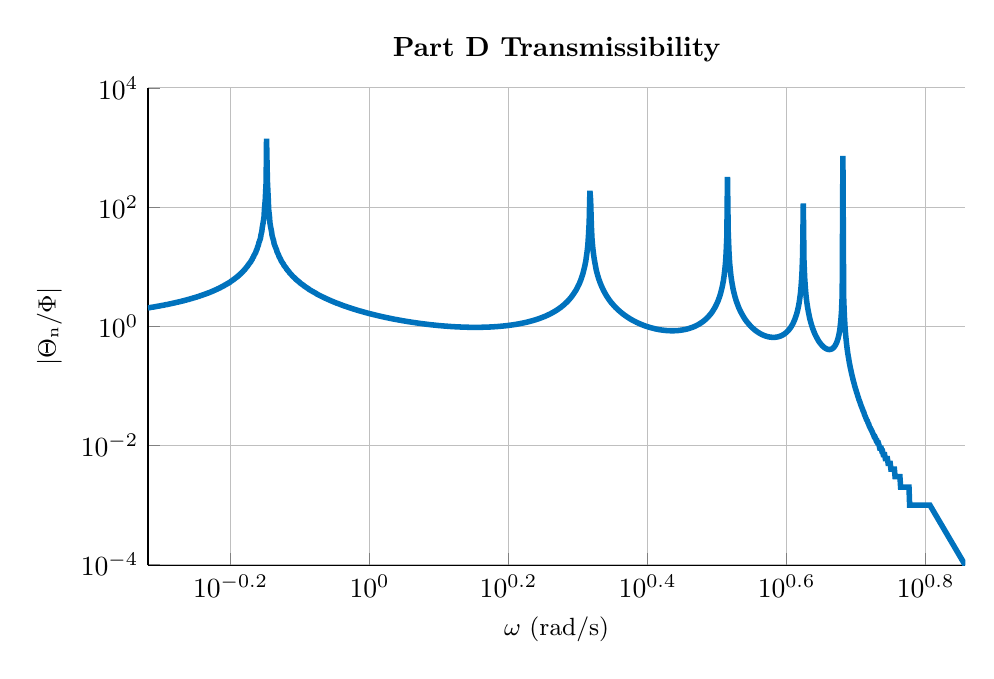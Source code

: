 % This file was created by matlab2tikz.
%
\definecolor{mycolor1}{rgb}{0.0,0.447,0.741}%
%
\begin{tikzpicture}

\begin{axis}[%
width=0.856\textwidth,
height=0.5\textwidth,
at={(0\textwidth,0\textwidth)},
scale only axis,
xmode=log,
xmin=0.48,
xmax=7.195,
xminorticks=true,
xlabel style={font=\color{white!15!black}},
xlabel={$\omega\text{ (rad/s)}$},
ymode=log,
ymin=9.754e-05,
ymax=10000,
yminorticks=true,
ylabel style={font=\color{white!15!black}},
ylabel={$\text{$|$}\Theta{}_\text{n}\text{/}\Phi\text{$|$}$},
axis background/.style={fill=white},
title style={font=\bfseries},
title={Part D Transmissibility},
axis x line*=bottom,
axis y line*=left,
xmajorgrids,
xminorgrids,
ymajorgrids,
yminorgrids,
ylabel style={font=\small},
xlabel style={font=\small}
]
\addplot [color=mycolor1, line width=2.0pt, forget plot]
  table[row sep=crcr]{%
0.48	2.028\\
0.481	2.037\\
0.482	2.045\\
0.483	2.054\\
0.484	2.064\\
0.485	2.073\\
0.486	2.082\\
0.488	2.092\\
0.489	2.101\\
0.49	2.111\\
0.491	2.121\\
0.492	2.131\\
0.493	2.141\\
0.494	2.151\\
0.495	2.162\\
0.497	2.172\\
0.498	2.183\\
0.499	2.194\\
0.5	2.205\\
0.501	2.216\\
0.502	2.227\\
0.504	2.239\\
0.505	2.25\\
0.506	2.262\\
0.507	2.274\\
0.508	2.286\\
0.509	2.298\\
0.511	2.311\\
0.512	2.323\\
0.513	2.336\\
0.514	2.349\\
0.515	2.362\\
0.516	2.376\\
0.518	2.389\\
0.519	2.403\\
0.52	2.417\\
0.521	2.431\\
0.522	2.446\\
0.524	2.46\\
0.525	2.475\\
0.526	2.491\\
0.527	2.506\\
0.528	2.522\\
0.53	2.537\\
0.531	2.554\\
0.532	2.57\\
0.533	2.587\\
0.535	2.604\\
0.536	2.621\\
0.537	2.638\\
0.538	2.656\\
0.54	2.674\\
0.541	2.693\\
0.542	2.712\\
0.543	2.731\\
0.545	2.75\\
0.546	2.77\\
0.547	2.79\\
0.548	2.811\\
0.55	2.831\\
0.551	2.853\\
0.552	2.874\\
0.553	2.896\\
0.555	2.919\\
0.556	2.942\\
0.557	2.965\\
0.558	2.989\\
0.56	3.013\\
0.561	3.038\\
0.562	3.063\\
0.564	3.089\\
0.565	3.116\\
0.566	3.142\\
0.568	3.17\\
0.569	3.198\\
0.57	3.226\\
0.571	3.256\\
0.573	3.285\\
0.574	3.316\\
0.575	3.347\\
0.577	3.379\\
0.578	3.411\\
0.579	3.445\\
0.581	3.479\\
0.582	3.514\\
0.583	3.55\\
0.585	3.586\\
0.586	3.624\\
0.588	3.662\\
0.589	3.701\\
0.59	3.742\\
0.592	3.783\\
0.593	3.825\\
0.594	3.869\\
0.596	3.913\\
0.597	3.959\\
0.598	4.006\\
0.6	4.055\\
0.601	4.104\\
0.603	4.155\\
0.604	4.208\\
0.605	4.262\\
0.607	4.318\\
0.608	4.375\\
0.61	4.434\\
0.611	4.495\\
0.612	4.557\\
0.614	4.622\\
0.615	4.689\\
0.617	4.758\\
0.618	4.829\\
0.619	4.903\\
0.621	4.979\\
0.622	5.058\\
0.624	5.139\\
0.625	5.224\\
0.627	5.311\\
0.628	5.402\\
0.63	5.496\\
0.631	5.594\\
0.632	5.696\\
0.634	5.802\\
0.635	5.912\\
0.637	6.027\\
0.638	6.147\\
0.64	6.272\\
0.641	6.403\\
0.643	6.539\\
0.644	6.682\\
0.646	6.832\\
0.647	6.989\\
0.649	7.154\\
0.65	7.327\\
0.652	7.51\\
0.653	7.703\\
0.655	7.906\\
0.656	8.121\\
0.658	8.348\\
0.659	8.59\\
0.661	8.846\\
0.662	9.119\\
0.664	9.411\\
0.665	9.722\\
0.667	10.056\\
0.668	10.414\\
0.67	10.801\\
0.671	11.218\\
0.673	11.669\\
0.675	12.16\\
0.676	12.696\\
0.678	13.283\\
0.679	13.929\\
0.681	14.642\\
0.682	15.435\\
0.684	16.321\\
0.686	17.317\\
0.687	18.447\\
0.689	19.737\\
0.69	21.226\\
0.692	22.963\\
0.693	25.015\\
0.695	27.476\\
0.697	30.483\\
0.698	34.24\\
0.7	39.067\\
0.701	45.496\\
0.703	54.483\\
0.705	67.93\\
0.706	90.247\\
0.708	134.465\\
0.71	262.762\\
0.711	1400.305\\
0.713	271.316\\
0.715	136.202\\
0.716	90.658\\
0.718	67.872\\
0.719	54.207\\
0.721	45.101\\
0.723	38.601\\
0.724	33.728\\
0.726	29.939\\
0.728	26.909\\
0.729	24.43\\
0.731	22.366\\
0.733	20.619\\
0.735	19.122\\
0.736	17.825\\
0.738	16.691\\
0.74	15.69\\
0.741	14.8\\
0.743	14.005\\
0.745	13.289\\
0.746	12.641\\
0.748	12.052\\
0.75	11.515\\
0.752	11.022\\
0.753	10.569\\
0.755	10.151\\
0.757	9.764\\
0.759	9.405\\
0.76	9.07\\
0.762	8.758\\
0.764	8.466\\
0.766	8.192\\
0.767	7.935\\
0.769	7.694\\
0.771	7.466\\
0.773	7.25\\
0.774	7.047\\
0.776	6.854\\
0.778	6.671\\
0.78	6.497\\
0.782	6.332\\
0.783	6.175\\
0.785	6.025\\
0.787	5.882\\
0.789	5.745\\
0.791	5.615\\
0.793	5.49\\
0.794	5.37\\
0.796	5.255\\
0.798	5.144\\
0.8	5.039\\
0.802	4.937\\
0.804	4.839\\
0.805	4.745\\
0.807	4.654\\
0.809	4.566\\
0.811	4.482\\
0.813	4.4\\
0.815	4.321\\
0.817	4.245\\
0.818	4.172\\
0.82	4.101\\
0.822	4.032\\
0.824	3.965\\
0.826	3.901\\
0.828	3.838\\
0.83	3.777\\
0.832	3.718\\
0.834	3.661\\
0.836	3.606\\
0.838	3.552\\
0.839	3.499\\
0.841	3.449\\
0.843	3.399\\
0.845	3.351\\
0.847	3.304\\
0.849	3.258\\
0.851	3.214\\
0.853	3.17\\
0.855	3.128\\
0.857	3.087\\
0.859	3.047\\
0.861	3.008\\
0.863	2.97\\
0.865	2.932\\
0.867	2.896\\
0.869	2.861\\
0.871	2.826\\
0.873	2.792\\
0.875	2.759\\
0.877	2.727\\
0.879	2.695\\
0.881	2.664\\
0.883	2.634\\
0.885	2.604\\
0.887	2.575\\
0.889	2.547\\
0.891	2.519\\
0.893	2.492\\
0.895	2.466\\
0.897	2.439\\
0.9	2.414\\
0.902	2.389\\
0.904	2.364\\
0.906	2.34\\
0.908	2.317\\
0.91	2.294\\
0.912	2.271\\
0.914	2.249\\
0.916	2.227\\
0.918	2.206\\
0.92	2.185\\
0.923	2.164\\
0.925	2.144\\
0.927	2.124\\
0.929	2.105\\
0.931	2.086\\
0.933	2.067\\
0.935	2.049\\
0.938	2.031\\
0.94	2.013\\
0.942	1.995\\
0.944	1.978\\
0.946	1.961\\
0.948	1.945\\
0.951	1.928\\
0.953	1.912\\
0.955	1.897\\
0.957	1.881\\
0.959	1.866\\
0.962	1.851\\
0.964	1.836\\
0.966	1.822\\
0.968	1.807\\
0.971	1.793\\
0.973	1.78\\
0.975	1.766\\
0.977	1.753\\
0.98	1.739\\
0.982	1.727\\
0.984	1.714\\
0.986	1.701\\
0.989	1.689\\
0.991	1.677\\
0.993	1.665\\
0.995	1.653\\
0.998	1.641\\
1.0	1.63\\
1.002	1.619\\
1.005	1.607\\
1.007	1.597\\
1.009	1.586\\
1.012	1.575\\
1.014	1.565\\
1.016	1.554\\
1.019	1.544\\
1.021	1.534\\
1.023	1.524\\
1.026	1.515\\
1.028	1.505\\
1.03	1.496\\
1.033	1.486\\
1.035	1.477\\
1.038	1.468\\
1.04	1.459\\
1.042	1.45\\
1.045	1.442\\
1.047	1.433\\
1.05	1.425\\
1.052	1.416\\
1.054	1.408\\
1.057	1.4\\
1.059	1.392\\
1.062	1.384\\
1.064	1.377\\
1.067	1.369\\
1.069	1.361\\
1.072	1.354\\
1.074	1.347\\
1.076	1.339\\
1.079	1.332\\
1.081	1.325\\
1.084	1.318\\
1.086	1.312\\
1.089	1.305\\
1.091	1.298\\
1.094	1.292\\
1.097	1.285\\
1.099	1.279\\
1.102	1.272\\
1.104	1.266\\
1.107	1.26\\
1.109	1.254\\
1.112	1.248\\
1.114	1.242\\
1.117	1.236\\
1.119	1.231\\
1.122	1.225\\
1.125	1.22\\
1.127	1.214\\
1.13	1.209\\
1.132	1.203\\
1.135	1.198\\
1.138	1.193\\
1.14	1.188\\
1.143	1.183\\
1.146	1.178\\
1.148	1.173\\
1.151	1.168\\
1.153	1.163\\
1.156	1.159\\
1.159	1.154\\
1.161	1.149\\
1.164	1.145\\
1.167	1.14\\
1.17	1.136\\
1.172	1.132\\
1.175	1.128\\
1.178	1.123\\
1.18	1.119\\
1.183	1.115\\
1.186	1.111\\
1.189	1.107\\
1.191	1.103\\
1.194	1.1\\
1.197	1.096\\
1.2	1.092\\
1.202	1.088\\
1.205	1.085\\
1.208	1.081\\
1.211	1.078\\
1.213	1.074\\
1.216	1.071\\
1.219	1.068\\
1.222	1.064\\
1.225	1.061\\
1.227	1.058\\
1.23	1.055\\
1.233	1.052\\
1.236	1.049\\
1.239	1.046\\
1.242	1.043\\
1.245	1.04\\
1.247	1.037\\
1.25	1.035\\
1.253	1.032\\
1.256	1.029\\
1.259	1.027\\
1.262	1.024\\
1.265	1.022\\
1.268	1.019\\
1.271	1.017\\
1.274	1.015\\
1.276	1.012\\
1.279	1.01\\
1.282	1.008\\
1.285	1.006\\
1.288	1.004\\
1.291	1.002\\
1.294	1.0\\
1.297	0.998\\
1.3	0.996\\
1.303	0.994\\
1.306	0.992\\
1.309	0.99\\
1.312	0.989\\
1.315	0.987\\
1.318	0.985\\
1.321	0.984\\
1.324	0.982\\
1.327	0.981\\
1.33	0.979\\
1.334	0.978\\
1.337	0.977\\
1.34	0.975\\
1.343	0.974\\
1.346	0.973\\
1.349	0.972\\
1.352	0.971\\
1.355	0.97\\
1.358	0.969\\
1.361	0.968\\
1.365	0.967\\
1.368	0.966\\
1.371	0.965\\
1.374	0.964\\
1.377	0.964\\
1.38	0.963\\
1.384	0.962\\
1.387	0.962\\
1.39	0.961\\
1.393	0.961\\
1.396	0.96\\
1.4	0.96\\
1.403	0.96\\
1.406	0.96\\
1.409	0.959\\
1.413	0.959\\
1.416	0.959\\
1.419	0.959\\
1.422	0.959\\
1.426	0.959\\
1.429	0.959\\
1.432	0.959\\
1.436	0.96\\
1.439	0.96\\
1.442	0.96\\
1.445	0.961\\
1.449	0.961\\
1.452	0.962\\
1.455	0.962\\
1.459	0.963\\
1.462	0.963\\
1.466	0.964\\
1.469	0.965\\
1.472	0.966\\
1.476	0.967\\
1.479	0.968\\
1.483	0.969\\
1.486	0.97\\
1.489	0.971\\
1.493	0.972\\
1.496	0.974\\
1.5	0.975\\
1.503	0.977\\
1.507	0.978\\
1.51	0.98\\
1.514	0.982\\
1.517	0.983\\
1.521	0.985\\
1.524	0.987\\
1.528	0.989\\
1.531	0.991\\
1.535	0.993\\
1.538	0.995\\
1.542	0.998\\
1.545	1.0\\
1.549	1.003\\
1.552	1.005\\
1.556	1.008\\
1.56	1.011\\
1.563	1.013\\
1.567	1.016\\
1.57	1.019\\
1.574	1.023\\
1.578	1.026\\
1.581	1.029\\
1.585	1.033\\
1.589	1.036\\
1.592	1.04\\
1.596	1.044\\
1.6	1.048\\
1.603	1.052\\
1.607	1.056\\
1.611	1.06\\
1.614	1.064\\
1.618	1.069\\
1.622	1.073\\
1.626	1.078\\
1.629	1.083\\
1.633	1.088\\
1.637	1.093\\
1.641	1.099\\
1.644	1.104\\
1.648	1.11\\
1.652	1.116\\
1.656	1.122\\
1.66	1.128\\
1.663	1.134\\
1.667	1.141\\
1.671	1.148\\
1.675	1.155\\
1.679	1.162\\
1.683	1.169\\
1.687	1.177\\
1.69	1.184\\
1.694	1.192\\
1.698	1.201\\
1.702	1.209\\
1.706	1.218\\
1.71	1.227\\
1.714	1.236\\
1.718	1.246\\
1.722	1.255\\
1.726	1.266\\
1.73	1.276\\
1.734	1.287\\
1.738	1.298\\
1.742	1.309\\
1.746	1.321\\
1.75	1.333\\
1.754	1.346\\
1.758	1.359\\
1.762	1.372\\
1.766	1.386\\
1.77	1.4\\
1.774	1.415\\
1.778	1.43\\
1.782	1.446\\
1.787	1.462\\
1.791	1.479\\
1.795	1.497\\
1.799	1.515\\
1.803	1.533\\
1.807	1.553\\
1.811	1.573\\
1.816	1.594\\
1.82	1.615\\
1.824	1.638\\
1.828	1.661\\
1.832	1.686\\
1.837	1.711\\
1.841	1.737\\
1.845	1.765\\
1.849	1.793\\
1.854	1.823\\
1.858	1.854\\
1.862	1.887\\
1.866	1.921\\
1.871	1.957\\
1.875	1.994\\
1.879	2.033\\
1.884	2.074\\
1.888	2.117\\
1.892	2.162\\
1.897	2.21\\
1.901	2.26\\
1.906	2.313\\
1.91	2.369\\
1.914	2.428\\
1.919	2.491\\
1.923	2.558\\
1.928	2.629\\
1.932	2.705\\
1.936	2.785\\
1.941	2.871\\
1.945	2.964\\
1.95	3.063\\
1.954	3.17\\
1.959	3.286\\
1.963	3.411\\
1.968	3.547\\
1.972	3.695\\
1.977	3.857\\
1.982	4.036\\
1.986	4.232\\
1.991	4.451\\
1.995	4.695\\
2.0	4.968\\
2.005	5.278\\
2.009	5.63\\
2.014	6.036\\
2.018	6.507\\
2.023	7.061\\
2.028	7.721\\
2.032	8.523\\
2.037	9.515\\
2.042	10.776\\
2.047	12.431\\
2.051	14.698\\
2.056	17.995\\
2.061	23.225\\
2.065	32.795\\
2.07	55.905\\
2.075	187.907\\
2.08	130.658\\
2.085	49.126\\
2.089	30.163\\
2.094	21.738\\
2.099	16.979\\
2.104	13.921\\
2.109	11.791\\
2.114	10.222\\
2.118	9.019\\
2.123	8.067\\
2.128	7.295\\
2.133	6.656\\
2.138	6.119\\
2.143	5.662\\
2.148	5.267\\
2.153	4.923\\
2.158	4.621\\
2.163	4.354\\
2.168	4.115\\
2.173	3.901\\
2.178	3.708\\
2.183	3.533\\
2.188	3.374\\
2.193	3.228\\
2.198	3.094\\
2.203	2.971\\
2.208	2.857\\
2.213	2.752\\
2.218	2.654\\
2.223	2.563\\
2.228	2.478\\
2.234	2.399\\
2.239	2.325\\
2.244	2.255\\
2.249	2.189\\
2.254	2.127\\
2.259	2.069\\
2.265	2.013\\
2.27	1.961\\
2.275	1.912\\
2.28	1.865\\
2.286	1.82\\
2.291	1.778\\
2.296	1.738\\
2.302	1.699\\
2.307	1.663\\
2.312	1.628\\
2.317	1.594\\
2.323	1.562\\
2.328	1.532\\
2.334	1.503\\
2.339	1.475\\
2.344	1.448\\
2.35	1.422\\
2.355	1.398\\
2.361	1.374\\
2.366	1.351\\
2.371	1.329\\
2.377	1.308\\
2.382	1.288\\
2.388	1.269\\
2.393	1.25\\
2.399	1.232\\
2.404	1.215\\
2.41	1.198\\
2.416	1.182\\
2.421	1.166\\
2.427	1.151\\
2.432	1.137\\
2.438	1.123\\
2.443	1.11\\
2.449	1.097\\
2.455	1.084\\
2.46	1.072\\
2.466	1.061\\
2.472	1.049\\
2.477	1.038\\
2.483	1.028\\
2.489	1.018\\
2.495	1.008\\
2.5	0.999\\
2.506	0.99\\
2.512	0.981\\
2.518	0.973\\
2.524	0.965\\
2.529	0.957\\
2.535	0.95\\
2.541	0.943\\
2.547	0.936\\
2.553	0.929\\
2.559	0.923\\
2.565	0.917\\
2.57	0.911\\
2.576	0.905\\
2.582	0.9\\
2.588	0.895\\
2.594	0.89\\
2.6	0.885\\
2.606	0.881\\
2.612	0.877\\
2.618	0.873\\
2.624	0.869\\
2.63	0.866\\
2.636	0.862\\
2.642	0.859\\
2.649	0.857\\
2.655	0.854\\
2.661	0.852\\
2.667	0.849\\
2.673	0.848\\
2.679	0.846\\
2.685	0.844\\
2.692	0.843\\
2.698	0.842\\
2.704	0.841\\
2.71	0.84\\
2.717	0.84\\
2.723	0.84\\
2.729	0.84\\
2.735	0.84\\
2.742	0.84\\
2.748	0.841\\
2.754	0.842\\
2.761	0.843\\
2.767	0.845\\
2.773	0.846\\
2.78	0.848\\
2.786	0.85\\
2.793	0.853\\
2.799	0.856\\
2.806	0.859\\
2.812	0.862\\
2.818	0.866\\
2.825	0.87\\
2.831	0.874\\
2.838	0.878\\
2.845	0.883\\
2.851	0.889\\
2.858	0.894\\
2.864	0.9\\
2.871	0.907\\
2.877	0.914\\
2.884	0.921\\
2.891	0.929\\
2.897	0.937\\
2.904	0.946\\
2.911	0.955\\
2.918	0.965\\
2.924	0.975\\
2.931	0.986\\
2.938	0.998\\
2.945	1.01\\
2.951	1.023\\
2.958	1.037\\
2.965	1.052\\
2.972	1.068\\
2.979	1.084\\
2.985	1.102\\
2.992	1.121\\
2.999	1.141\\
3.006	1.162\\
3.013	1.184\\
3.02	1.208\\
3.027	1.234\\
3.034	1.262\\
3.041	1.291\\
3.048	1.322\\
3.055	1.356\\
3.062	1.393\\
3.069	1.432\\
3.076	1.474\\
3.083	1.52\\
3.09	1.569\\
3.098	1.623\\
3.105	1.682\\
3.112	1.747\\
3.119	1.818\\
3.126	1.897\\
3.133	1.983\\
3.141	2.08\\
3.148	2.189\\
3.155	2.311\\
3.162	2.45\\
3.17	2.609\\
3.177	2.793\\
3.184	3.008\\
3.192	3.261\\
3.199	3.566\\
3.206	3.938\\
3.214	4.403\\
3.221	4.999\\
3.229	5.792\\
3.236	6.897\\
3.243	8.543\\
3.251	11.253\\
3.258	16.548\\
3.266	31.484\\
3.273	320.018\\
3.281	37.965\\
3.289	17.967\\
3.296	11.739\\
3.304	8.703\\
3.311	6.907\\
3.319	5.72\\
3.327	4.878\\
3.334	4.249\\
3.342	3.762\\
3.35	3.375\\
3.357	3.058\\
3.365	2.796\\
3.373	2.574\\
3.381	2.385\\
3.389	2.222\\
3.396	2.079\\
3.404	1.954\\
3.412	1.843\\
3.42	1.744\\
3.428	1.656\\
3.436	1.576\\
3.444	1.503\\
3.452	1.438\\
3.459	1.378\\
3.467	1.323\\
3.475	1.273\\
3.483	1.226\\
3.491	1.183\\
3.5	1.144\\
3.508	1.107\\
3.516	1.073\\
3.524	1.042\\
3.532	1.012\\
3.54	0.985\\
3.548	0.959\\
3.556	0.935\\
3.565	0.912\\
3.573	0.891\\
3.581	0.872\\
3.589	0.853\\
3.598	0.836\\
3.606	0.82\\
3.614	0.804\\
3.623	0.79\\
3.631	0.777\\
3.639	0.764\\
3.648	0.753\\
3.656	0.742\\
3.664	0.731\\
3.673	0.722\\
3.681	0.713\\
3.69	0.705\\
3.698	0.697\\
3.707	0.69\\
3.715	0.684\\
3.724	0.678\\
3.733	0.673\\
3.741	0.669\\
3.75	0.664\\
3.758	0.661\\
3.767	0.658\\
3.776	0.655\\
3.785	0.654\\
3.793	0.652\\
3.802	0.651\\
3.811	0.651\\
3.82	0.651\\
3.828	0.652\\
3.837	0.654\\
3.846	0.656\\
3.855	0.659\\
3.864	0.662\\
3.873	0.666\\
3.882	0.671\\
3.891	0.677\\
3.9	0.684\\
3.909	0.691\\
3.918	0.7\\
3.927	0.709\\
3.936	0.72\\
3.945	0.732\\
3.954	0.746\\
3.963	0.76\\
3.972	0.777\\
3.981	0.795\\
3.99	0.816\\
4.0	0.839\\
4.009	0.865\\
4.018	0.893\\
4.027	0.926\\
4.037	0.962\\
4.046	1.004\\
4.055	1.051\\
4.065	1.105\\
4.074	1.168\\
4.083	1.24\\
4.093	1.326\\
4.102	1.429\\
4.112	1.553\\
4.121	1.705\\
4.131	1.898\\
4.14	2.147\\
4.15	2.482\\
4.159	2.956\\
4.169	3.677\\
4.178	4.899\\
4.188	7.425\\
4.198	15.681\\
4.207	114.647\\
4.217	12.14\\
4.227	6.352\\
4.237	4.279\\
4.246	3.214\\
4.256	2.566\\
4.266	2.132\\
4.276	1.82\\
4.286	1.586\\
4.295	1.404\\
4.305	1.259\\
4.315	1.14\\
4.325	1.042\\
4.335	0.959\\
4.345	0.888\\
4.355	0.828\\
4.365	0.775\\
4.375	0.729\\
4.385	0.689\\
4.396	0.653\\
4.406	0.621\\
4.416	0.593\\
4.426	0.567\\
4.436	0.545\\
4.446	0.525\\
4.457	0.507\\
4.467	0.49\\
4.477	0.476\\
4.488	0.463\\
4.498	0.452\\
4.508	0.442\\
4.519	0.433\\
4.529	0.426\\
4.54	0.42\\
4.55	0.415\\
4.56	0.411\\
4.571	0.408\\
4.582	0.407\\
4.592	0.407\\
4.603	0.409\\
4.613	0.412\\
4.624	0.416\\
4.635	0.423\\
4.645	0.432\\
4.656	0.444\\
4.667	0.459\\
4.677	0.478\\
4.688	0.503\\
4.699	0.534\\
4.71	0.575\\
4.721	0.628\\
4.732	0.702\\
4.743	0.806\\
4.753	0.966\\
4.764	1.234\\
4.775	1.775\\
4.786	3.406\\
4.797	721.194\\
4.809	3.132\\
4.82	1.504\\
4.831	0.963\\
4.842	0.694\\
4.853	0.534\\
4.864	0.427\\
4.875	0.352\\
4.887	0.297\\
4.898	0.254\\
4.909	0.22\\
4.921	0.192\\
4.932	0.17\\
4.943	0.151\\
4.955	0.135\\
4.966	0.121\\
4.978	0.11\\
4.989	0.099\\
5.0	0.091\\
5.012	0.083\\
5.024	0.076\\
5.035	0.07\\
5.047	0.064\\
5.058	0.059\\
5.07	0.055\\
5.082	0.051\\
5.093	0.047\\
5.105	0.044\\
5.117	0.041\\
5.129	0.038\\
5.141	0.036\\
5.152	0.033\\
5.164	0.031\\
5.176	0.029\\
5.188	0.027\\
5.2	0.026\\
5.212	0.024\\
5.224	0.023\\
5.236	0.021\\
5.248	0.02\\
5.26	0.019\\
5.272	0.018\\
5.285	0.017\\
5.297	0.016\\
5.309	0.015\\
5.321	0.014\\
5.333	0.014\\
5.346	0.013\\
5.358	0.012\\
5.37	0.012\\
5.383	0.011\\
5.395	0.011\\
5.408	0.01\\
5.42	0.009\\
5.433	0.009\\
5.445	0.009\\
5.458	0.008\\
5.47	0.008\\
5.483	0.007\\
5.496	0.007\\
5.508	0.007\\
5.521	0.006\\
5.534	0.006\\
5.546	0.006\\
5.559	0.006\\
5.572	0.005\\
5.585	0.005\\
5.598	0.005\\
5.611	0.005\\
5.624	0.004\\
5.637	0.004\\
5.65	0.004\\
5.663	0.004\\
5.676	0.004\\
5.689	0.004\\
5.702	0.003\\
5.715	0.003\\
5.728	0.003\\
5.741	0.003\\
5.755	0.003\\
5.768	0.003\\
5.781	0.003\\
5.794	0.003\\
5.808	0.002\\
5.821	0.002\\
5.835	0.002\\
5.848	0.002\\
5.862	0.002\\
5.875	0.002\\
5.889	0.002\\
5.902	0.002\\
5.916	0.002\\
5.929	0.002\\
5.943	0.002\\
5.957	0.002\\
5.971	0.002\\
5.984	0.001\\
5.998	0.001\\
6.012	0.001\\
6.026	0.001\\
6.04	0.001\\
6.054	0.001\\
6.068	0.001\\
6.082	0.001\\
6.096	0.001\\
6.11	0.001\\
6.124	0.001\\
6.138	0.001\\
6.152	0.001\\
6.166	0.001\\
6.18	0.001\\
6.195	0.001\\
6.209	0.001\\
6.223	0.001\\
6.238	0.001\\
6.252	0.001\\
6.266	0.001\\
6.281	0.001\\
6.295	0.001\\
6.31	0.001\\
6.324	0.001\\
6.339	0.001\\
6.353	0.001\\
6.368	0.001\\
6.383	0.001\\
6.398	0.001\\
6.412	0.0\\
6.427	0.0\\
6.442	0.0\\
6.457	0.0\\
6.472	0.0\\
6.487	0.0\\
6.501	0.0\\
6.516	0.0\\
6.531	0.0\\
6.547	0.0\\
6.562	0.0\\
6.577	0.0\\
6.592	0.0\\
6.607	0.0\\
6.622	0.0\\
6.638	0.0\\
6.653	0.0\\
6.668	0.0\\
6.684	0.0\\
6.699	0.0\\
6.714	0.0\\
6.73	0.0\\
6.745	0.0\\
6.761	0.0\\
6.777	0.0\\
6.792	0.0\\
6.808	0.0\\
6.824	0.0\\
6.839	0.0\\
6.855	0.0\\
6.871	0.0\\
6.887	0.0\\
6.903	0.0\\
6.918	0.0\\
6.934	0.0\\
6.95	0.0\\
6.966	0.0\\
6.983	0.0\\
6.999	0.0\\
7.015	0.0\\
7.031	0.0\\
7.047	0.0\\
7.063	0.0\\
7.08	0.0\\
7.096	0.0\\
7.112	0.0\\
7.129	0.0\\
7.145	0.0\\
7.162	0.0\\
7.178	0.0\\
7.195	9.754e-05\\
};
\end{axis}
\end{tikzpicture}%